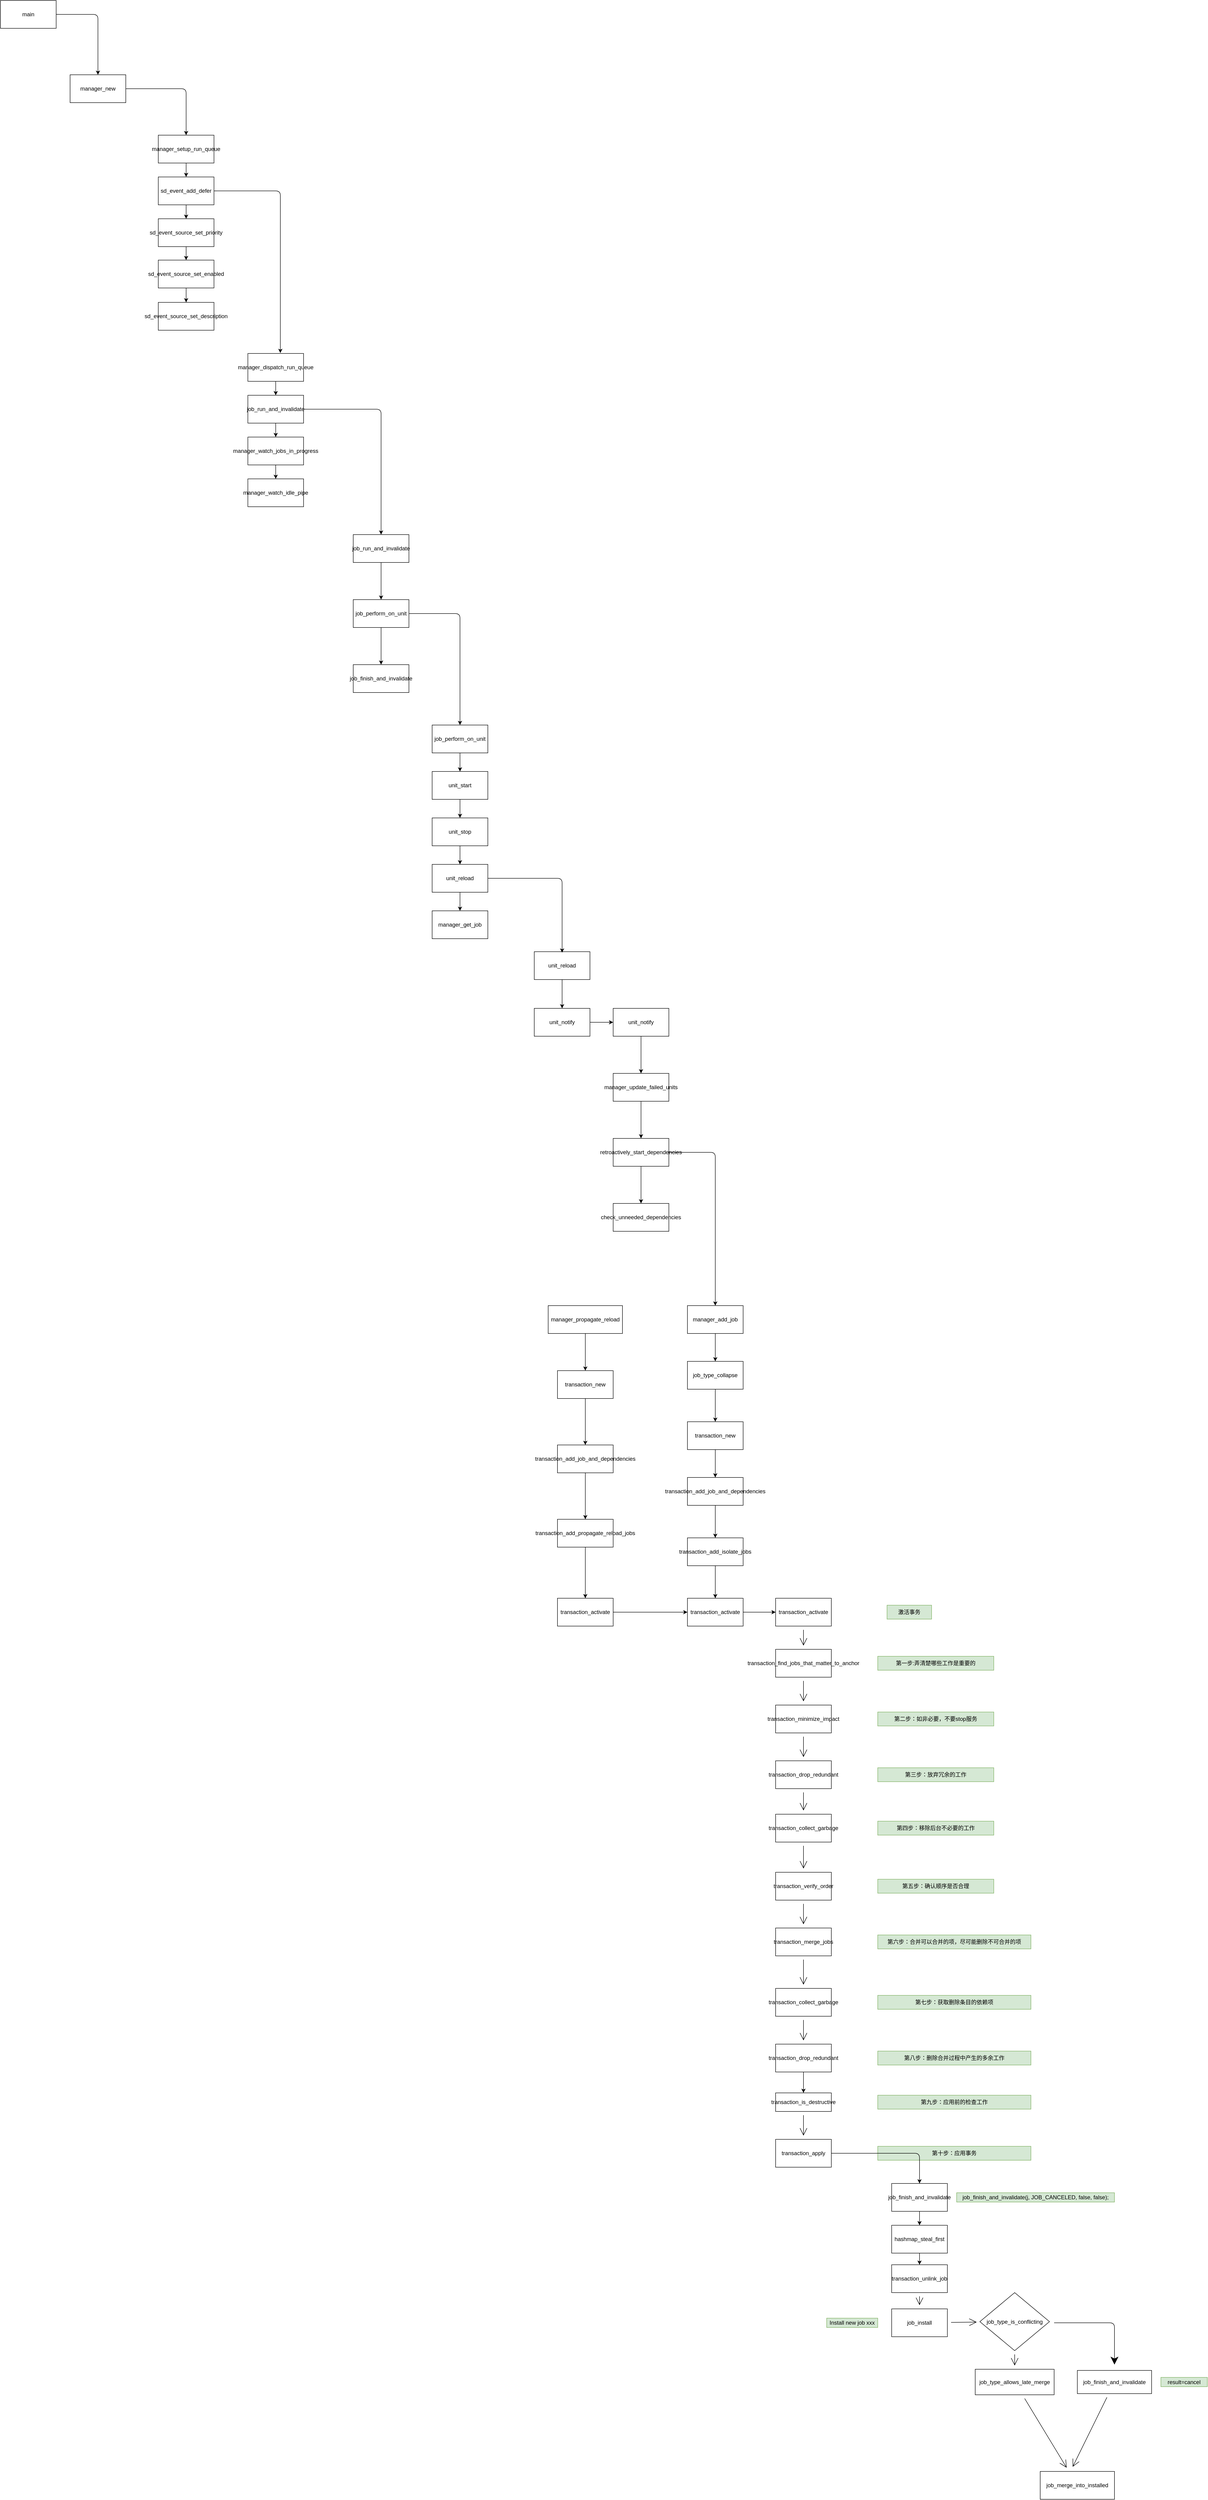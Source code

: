 <mxfile version="15.3.7" type="github">
  <diagram id="u3J0nEyR9mmcrC3utVfK" name="Page-1">
    <mxGraphModel dx="2496" dy="6539" grid="1" gridSize="10" guides="1" tooltips="1" connect="1" arrows="1" fold="1" page="1" pageScale="1" pageWidth="827" pageHeight="1169" math="0" shadow="0">
      <root>
        <mxCell id="0" />
        <mxCell id="1" parent="0" />
        <mxCell id="wi47tMksFWpCLcdsidNM-3" value="" style="edgeStyle=none;curved=1;rounded=0;orthogonalLoop=1;jettySize=auto;html=1;endArrow=open;startSize=14;endSize=14;sourcePerimeterSpacing=8;targetPerimeterSpacing=8;" parent="1" source="wi47tMksFWpCLcdsidNM-1" target="wi47tMksFWpCLcdsidNM-2" edge="1">
          <mxGeometry relative="1" as="geometry" />
        </mxCell>
        <mxCell id="wi47tMksFWpCLcdsidNM-1" value="job_install" style="rounded=0;whiteSpace=wrap;html=1;hachureGap=4;pointerEvents=0;" parent="1" vertex="1">
          <mxGeometry x="440" y="-30" width="120" height="60" as="geometry" />
        </mxCell>
        <mxCell id="wi47tMksFWpCLcdsidNM-39" value="" style="edgeStyle=none;curved=1;rounded=0;orthogonalLoop=1;jettySize=auto;html=1;endArrow=open;startSize=14;endSize=14;sourcePerimeterSpacing=8;targetPerimeterSpacing=8;" parent="1" source="wi47tMksFWpCLcdsidNM-2" target="wi47tMksFWpCLcdsidNM-4" edge="1">
          <mxGeometry relative="1" as="geometry" />
        </mxCell>
        <mxCell id="wi47tMksFWpCLcdsidNM-2" value="job_type_is_conflicting" style="rhombus;whiteSpace=wrap;html=1;rounded=0;hachureGap=4;" parent="1" vertex="1">
          <mxGeometry x="630" y="-65" width="150" height="125" as="geometry" />
        </mxCell>
        <mxCell id="wi47tMksFWpCLcdsidNM-9" value="" style="edgeStyle=none;curved=1;rounded=0;orthogonalLoop=1;jettySize=auto;html=1;endArrow=open;startSize=14;endSize=14;sourcePerimeterSpacing=8;targetPerimeterSpacing=8;" parent="1" source="wi47tMksFWpCLcdsidNM-4" target="wi47tMksFWpCLcdsidNM-8" edge="1">
          <mxGeometry relative="1" as="geometry" />
        </mxCell>
        <mxCell id="wi47tMksFWpCLcdsidNM-4" value="job_type_allows_late_merge" style="whiteSpace=wrap;html=1;rounded=0;hachureGap=4;" parent="1" vertex="1">
          <mxGeometry x="620" y="100" width="170" height="55" as="geometry" />
        </mxCell>
        <mxCell id="wi47tMksFWpCLcdsidNM-42" value="" style="edgeStyle=none;curved=1;rounded=0;orthogonalLoop=1;jettySize=auto;html=1;endArrow=open;startSize=14;endSize=14;sourcePerimeterSpacing=8;targetPerimeterSpacing=8;" parent="1" source="wi47tMksFWpCLcdsidNM-6" edge="1">
          <mxGeometry relative="1" as="geometry">
            <mxPoint x="830" y="310" as="targetPoint" />
          </mxGeometry>
        </mxCell>
        <mxCell id="wi47tMksFWpCLcdsidNM-6" value="&lt;span&gt;job_finish_and_invalidate&lt;/span&gt;" style="whiteSpace=wrap;html=1;rounded=0;hachureGap=4;" parent="1" vertex="1">
          <mxGeometry x="840" y="102.5" width="160" height="50" as="geometry" />
        </mxCell>
        <mxCell id="wi47tMksFWpCLcdsidNM-8" value="job_merge_into_installed" style="whiteSpace=wrap;html=1;rounded=0;hachureGap=4;" parent="1" vertex="1">
          <mxGeometry x="760" y="320" width="160" height="60" as="geometry" />
        </mxCell>
        <mxCell id="wi47tMksFWpCLcdsidNM-10" value="transaction_apply" style="rounded=0;whiteSpace=wrap;html=1;hachureGap=4;pointerEvents=0;" parent="1" vertex="1">
          <mxGeometry x="190" y="-395" width="120" height="60" as="geometry" />
        </mxCell>
        <mxCell id="J5rxAUDVZvESirjsQdw8-9" value="" style="edgeStyle=orthogonalEdgeStyle;rounded=0;orthogonalLoop=1;jettySize=auto;html=1;" edge="1" parent="1" source="wi47tMksFWpCLcdsidNM-12" target="wi47tMksFWpCLcdsidNM-14">
          <mxGeometry relative="1" as="geometry" />
        </mxCell>
        <mxCell id="wi47tMksFWpCLcdsidNM-12" value="hashmap_steal_first" style="rounded=0;whiteSpace=wrap;html=1;hachureGap=4;pointerEvents=0;" parent="1" vertex="1">
          <mxGeometry x="440" y="-210" width="120" height="60" as="geometry" />
        </mxCell>
        <mxCell id="wi47tMksFWpCLcdsidNM-16" value="" style="edgeStyle=none;curved=1;rounded=0;orthogonalLoop=1;jettySize=auto;html=1;endArrow=open;startSize=14;endSize=14;sourcePerimeterSpacing=8;targetPerimeterSpacing=8;" parent="1" source="wi47tMksFWpCLcdsidNM-14" target="wi47tMksFWpCLcdsidNM-1" edge="1">
          <mxGeometry relative="1" as="geometry" />
        </mxCell>
        <mxCell id="wi47tMksFWpCLcdsidNM-14" value="transaction_unlink_job" style="rounded=0;whiteSpace=wrap;html=1;hachureGap=4;pointerEvents=0;" parent="1" vertex="1">
          <mxGeometry x="440" y="-125" width="120" height="60" as="geometry" />
        </mxCell>
        <mxCell id="wi47tMksFWpCLcdsidNM-19" value="" style="edgeStyle=none;curved=1;rounded=0;orthogonalLoop=1;jettySize=auto;html=1;endArrow=open;startSize=14;endSize=14;sourcePerimeterSpacing=8;targetPerimeterSpacing=8;" parent="1" source="wi47tMksFWpCLcdsidNM-17" target="wi47tMksFWpCLcdsidNM-18" edge="1">
          <mxGeometry relative="1" as="geometry" />
        </mxCell>
        <mxCell id="wi47tMksFWpCLcdsidNM-17" value="transaction_activate" style="rounded=0;whiteSpace=wrap;html=1;hachureGap=4;pointerEvents=0;" parent="1" vertex="1">
          <mxGeometry x="190" y="-1560" width="120" height="60" as="geometry" />
        </mxCell>
        <mxCell id="wi47tMksFWpCLcdsidNM-21" value="" style="edgeStyle=none;curved=1;rounded=0;orthogonalLoop=1;jettySize=auto;html=1;endArrow=open;startSize=14;endSize=14;sourcePerimeterSpacing=8;targetPerimeterSpacing=8;" parent="1" source="wi47tMksFWpCLcdsidNM-18" target="wi47tMksFWpCLcdsidNM-20" edge="1">
          <mxGeometry relative="1" as="geometry" />
        </mxCell>
        <mxCell id="wi47tMksFWpCLcdsidNM-18" value="transaction_find_jobs_that_matter_to_anchor" style="rounded=0;whiteSpace=wrap;html=1;hachureGap=4;pointerEvents=0;align=center;" parent="1" vertex="1">
          <mxGeometry x="190" y="-1450" width="120" height="60" as="geometry" />
        </mxCell>
        <mxCell id="wi47tMksFWpCLcdsidNM-24" value="" style="edgeStyle=none;curved=1;rounded=0;orthogonalLoop=1;jettySize=auto;html=1;endArrow=open;startSize=14;endSize=14;sourcePerimeterSpacing=8;targetPerimeterSpacing=8;" parent="1" source="wi47tMksFWpCLcdsidNM-20" target="wi47tMksFWpCLcdsidNM-23" edge="1">
          <mxGeometry relative="1" as="geometry" />
        </mxCell>
        <mxCell id="wi47tMksFWpCLcdsidNM-20" value="transaction_minimize_impact" style="rounded=0;whiteSpace=wrap;html=1;hachureGap=4;pointerEvents=0;align=center;" parent="1" vertex="1">
          <mxGeometry x="190" y="-1330" width="120" height="60" as="geometry" />
        </mxCell>
        <mxCell id="wi47tMksFWpCLcdsidNM-26" value="" style="edgeStyle=none;curved=1;rounded=0;orthogonalLoop=1;jettySize=auto;html=1;endArrow=open;startSize=14;endSize=14;sourcePerimeterSpacing=8;targetPerimeterSpacing=8;" parent="1" source="wi47tMksFWpCLcdsidNM-23" target="wi47tMksFWpCLcdsidNM-25" edge="1">
          <mxGeometry relative="1" as="geometry" />
        </mxCell>
        <mxCell id="wi47tMksFWpCLcdsidNM-23" value="transaction_drop_redundant" style="rounded=0;whiteSpace=wrap;html=1;hachureGap=4;pointerEvents=0;align=center;" parent="1" vertex="1">
          <mxGeometry x="190" y="-1210" width="120" height="60" as="geometry" />
        </mxCell>
        <mxCell id="wi47tMksFWpCLcdsidNM-28" value="" style="edgeStyle=none;curved=1;rounded=0;orthogonalLoop=1;jettySize=auto;html=1;endArrow=open;startSize=14;endSize=14;sourcePerimeterSpacing=8;targetPerimeterSpacing=8;" parent="1" source="wi47tMksFWpCLcdsidNM-25" target="wi47tMksFWpCLcdsidNM-27" edge="1">
          <mxGeometry relative="1" as="geometry" />
        </mxCell>
        <mxCell id="wi47tMksFWpCLcdsidNM-25" value="transaction_collect_garbage" style="rounded=0;whiteSpace=wrap;html=1;hachureGap=4;pointerEvents=0;align=center;" parent="1" vertex="1">
          <mxGeometry x="190" y="-1095" width="120" height="60" as="geometry" />
        </mxCell>
        <mxCell id="wi47tMksFWpCLcdsidNM-30" value="" style="edgeStyle=none;curved=1;rounded=0;orthogonalLoop=1;jettySize=auto;html=1;endArrow=open;startSize=14;endSize=14;sourcePerimeterSpacing=8;targetPerimeterSpacing=8;" parent="1" source="wi47tMksFWpCLcdsidNM-27" target="wi47tMksFWpCLcdsidNM-29" edge="1">
          <mxGeometry relative="1" as="geometry" />
        </mxCell>
        <mxCell id="wi47tMksFWpCLcdsidNM-27" value="transaction_verify_order" style="rounded=0;whiteSpace=wrap;html=1;hachureGap=4;pointerEvents=0;align=center;" parent="1" vertex="1">
          <mxGeometry x="190" y="-970" width="120" height="60" as="geometry" />
        </mxCell>
        <mxCell id="wi47tMksFWpCLcdsidNM-32" value="" style="edgeStyle=none;curved=1;rounded=0;orthogonalLoop=1;jettySize=auto;html=1;endArrow=open;startSize=14;endSize=14;sourcePerimeterSpacing=8;targetPerimeterSpacing=8;" parent="1" source="wi47tMksFWpCLcdsidNM-29" target="wi47tMksFWpCLcdsidNM-31" edge="1">
          <mxGeometry relative="1" as="geometry" />
        </mxCell>
        <mxCell id="wi47tMksFWpCLcdsidNM-29" value="transaction_merge_jobs" style="rounded=0;whiteSpace=wrap;html=1;hachureGap=4;pointerEvents=0;align=center;" parent="1" vertex="1">
          <mxGeometry x="190" y="-850" width="120" height="60" as="geometry" />
        </mxCell>
        <mxCell id="wi47tMksFWpCLcdsidNM-34" value="" style="edgeStyle=none;curved=1;rounded=0;orthogonalLoop=1;jettySize=auto;html=1;endArrow=open;startSize=14;endSize=14;sourcePerimeterSpacing=8;targetPerimeterSpacing=8;" parent="1" source="wi47tMksFWpCLcdsidNM-31" target="wi47tMksFWpCLcdsidNM-33" edge="1">
          <mxGeometry relative="1" as="geometry" />
        </mxCell>
        <mxCell id="wi47tMksFWpCLcdsidNM-31" value="transaction_collect_garbage" style="rounded=0;whiteSpace=wrap;html=1;hachureGap=4;pointerEvents=0;align=center;" parent="1" vertex="1">
          <mxGeometry x="190" y="-720" width="120" height="60" as="geometry" />
        </mxCell>
        <mxCell id="J5rxAUDVZvESirjsQdw8-98" value="" style="edgeStyle=orthogonalEdgeStyle;rounded=0;orthogonalLoop=1;jettySize=auto;html=1;" edge="1" parent="1" source="wi47tMksFWpCLcdsidNM-33" target="wi47tMksFWpCLcdsidNM-37">
          <mxGeometry relative="1" as="geometry" />
        </mxCell>
        <mxCell id="wi47tMksFWpCLcdsidNM-33" value="transaction_drop_redundant" style="rounded=0;whiteSpace=wrap;html=1;hachureGap=4;pointerEvents=0;align=center;" parent="1" vertex="1">
          <mxGeometry x="190" y="-600" width="120" height="60" as="geometry" />
        </mxCell>
        <mxCell id="wi47tMksFWpCLcdsidNM-38" value="" style="edgeStyle=none;curved=1;rounded=0;orthogonalLoop=1;jettySize=auto;html=1;endArrow=open;startSize=14;endSize=14;sourcePerimeterSpacing=8;targetPerimeterSpacing=8;" parent="1" source="wi47tMksFWpCLcdsidNM-37" target="wi47tMksFWpCLcdsidNM-10" edge="1">
          <mxGeometry relative="1" as="geometry" />
        </mxCell>
        <mxCell id="wi47tMksFWpCLcdsidNM-37" value="transaction_is_destructive" style="rounded=0;whiteSpace=wrap;html=1;hachureGap=4;pointerEvents=0;align=center;" parent="1" vertex="1">
          <mxGeometry x="190" y="-495" width="120" height="40" as="geometry" />
        </mxCell>
        <mxCell id="wi47tMksFWpCLcdsidNM-43" value="" style="endArrow=classic;html=1;startSize=14;endSize=14;sourcePerimeterSpacing=8;targetPerimeterSpacing=8;" parent="1" edge="1">
          <mxGeometry width="50" height="50" relative="1" as="geometry">
            <mxPoint x="790" as="sourcePoint" />
            <mxPoint x="920" y="90" as="targetPoint" />
            <Array as="points">
              <mxPoint x="920" />
            </Array>
          </mxGeometry>
        </mxCell>
        <mxCell id="J5rxAUDVZvESirjsQdw8-16" value="" style="edgeStyle=orthogonalEdgeStyle;rounded=0;orthogonalLoop=1;jettySize=auto;html=1;" edge="1" parent="1" source="wi47tMksFWpCLcdsidNM-44" target="J5rxAUDVZvESirjsQdw8-15">
          <mxGeometry relative="1" as="geometry" />
        </mxCell>
        <mxCell id="wi47tMksFWpCLcdsidNM-44" value="manager_add_job" style="rounded=0;whiteSpace=wrap;html=1;hachureGap=4;pointerEvents=0;align=center;" parent="1" vertex="1">
          <mxGeometry y="-2190" width="120" height="60" as="geometry" />
        </mxCell>
        <mxCell id="J5rxAUDVZvESirjsQdw8-3" value="result=cancel" style="text;html=1;strokeColor=#82b366;fillColor=#d5e8d4;align=center;verticalAlign=middle;whiteSpace=wrap;rounded=0;" vertex="1" parent="1">
          <mxGeometry x="1020" y="117.5" width="100" height="20" as="geometry" />
        </mxCell>
        <mxCell id="J5rxAUDVZvESirjsQdw8-4" value="Install new job xxx" style="text;html=1;strokeColor=#82b366;fillColor=#d5e8d4;align=center;verticalAlign=middle;whiteSpace=wrap;rounded=0;" vertex="1" parent="1">
          <mxGeometry x="300" y="-10" width="110" height="20" as="geometry" />
        </mxCell>
        <mxCell id="J5rxAUDVZvESirjsQdw8-5" value="job_finish_and_invalidate" style="rounded=0;whiteSpace=wrap;html=1;" vertex="1" parent="1">
          <mxGeometry x="440" y="-300" width="120" height="60" as="geometry" />
        </mxCell>
        <mxCell id="J5rxAUDVZvESirjsQdw8-11" value="" style="endArrow=classic;html=1;entryX=0.5;entryY=0;entryDx=0;entryDy=0;exitX=0.5;exitY=1;exitDx=0;exitDy=0;" edge="1" parent="1" source="J5rxAUDVZvESirjsQdw8-5" target="wi47tMksFWpCLcdsidNM-12">
          <mxGeometry width="50" height="50" relative="1" as="geometry">
            <mxPoint x="340" y="-180" as="sourcePoint" />
            <mxPoint x="390" y="-230" as="targetPoint" />
          </mxGeometry>
        </mxCell>
        <mxCell id="J5rxAUDVZvESirjsQdw8-12" value="job_finish_and_invalidate(j, JOB_CANCELED, false, false);" style="text;html=1;strokeColor=#82b366;fillColor=#d5e8d4;align=center;verticalAlign=middle;whiteSpace=wrap;rounded=0;" vertex="1" parent="1">
          <mxGeometry x="580" y="-280" width="340" height="20" as="geometry" />
        </mxCell>
        <mxCell id="J5rxAUDVZvESirjsQdw8-27" value="" style="edgeStyle=orthogonalEdgeStyle;rounded=0;orthogonalLoop=1;jettySize=auto;html=1;" edge="1" parent="1" source="J5rxAUDVZvESirjsQdw8-14" target="J5rxAUDVZvESirjsQdw8-26">
          <mxGeometry relative="1" as="geometry" />
        </mxCell>
        <mxCell id="J5rxAUDVZvESirjsQdw8-14" value="manager_propagate_reload" style="rounded=0;whiteSpace=wrap;html=1;" vertex="1" parent="1">
          <mxGeometry x="-300" y="-2190" width="160" height="60" as="geometry" />
        </mxCell>
        <mxCell id="J5rxAUDVZvESirjsQdw8-18" value="" style="edgeStyle=orthogonalEdgeStyle;rounded=0;orthogonalLoop=1;jettySize=auto;html=1;" edge="1" parent="1" source="J5rxAUDVZvESirjsQdw8-15" target="J5rxAUDVZvESirjsQdw8-17">
          <mxGeometry relative="1" as="geometry" />
        </mxCell>
        <mxCell id="J5rxAUDVZvESirjsQdw8-15" value="job_type_collapse" style="whiteSpace=wrap;html=1;rounded=0;hachureGap=4;" vertex="1" parent="1">
          <mxGeometry y="-2070" width="120" height="60" as="geometry" />
        </mxCell>
        <mxCell id="J5rxAUDVZvESirjsQdw8-20" value="" style="edgeStyle=orthogonalEdgeStyle;rounded=0;orthogonalLoop=1;jettySize=auto;html=1;" edge="1" parent="1" source="J5rxAUDVZvESirjsQdw8-17" target="J5rxAUDVZvESirjsQdw8-19">
          <mxGeometry relative="1" as="geometry" />
        </mxCell>
        <mxCell id="J5rxAUDVZvESirjsQdw8-17" value="transaction_new" style="whiteSpace=wrap;html=1;rounded=0;hachureGap=4;" vertex="1" parent="1">
          <mxGeometry y="-1940" width="120" height="60" as="geometry" />
        </mxCell>
        <mxCell id="J5rxAUDVZvESirjsQdw8-22" value="" style="edgeStyle=orthogonalEdgeStyle;rounded=0;orthogonalLoop=1;jettySize=auto;html=1;" edge="1" parent="1" source="J5rxAUDVZvESirjsQdw8-19" target="J5rxAUDVZvESirjsQdw8-21">
          <mxGeometry relative="1" as="geometry" />
        </mxCell>
        <mxCell id="J5rxAUDVZvESirjsQdw8-19" value="transaction_add_job_and_dependencies" style="whiteSpace=wrap;html=1;rounded=0;hachureGap=4;" vertex="1" parent="1">
          <mxGeometry y="-1820" width="120" height="60" as="geometry" />
        </mxCell>
        <mxCell id="J5rxAUDVZvESirjsQdw8-24" value="" style="edgeStyle=orthogonalEdgeStyle;rounded=0;orthogonalLoop=1;jettySize=auto;html=1;" edge="1" parent="1" source="J5rxAUDVZvESirjsQdw8-21" target="J5rxAUDVZvESirjsQdw8-23">
          <mxGeometry relative="1" as="geometry" />
        </mxCell>
        <mxCell id="J5rxAUDVZvESirjsQdw8-21" value="transaction_add_isolate_jobs" style="whiteSpace=wrap;html=1;rounded=0;hachureGap=4;" vertex="1" parent="1">
          <mxGeometry y="-1690" width="120" height="60" as="geometry" />
        </mxCell>
        <mxCell id="J5rxAUDVZvESirjsQdw8-25" value="" style="edgeStyle=orthogonalEdgeStyle;rounded=0;orthogonalLoop=1;jettySize=auto;html=1;" edge="1" parent="1" source="J5rxAUDVZvESirjsQdw8-23" target="wi47tMksFWpCLcdsidNM-17">
          <mxGeometry relative="1" as="geometry" />
        </mxCell>
        <mxCell id="J5rxAUDVZvESirjsQdw8-23" value="transaction_activate" style="whiteSpace=wrap;html=1;rounded=0;hachureGap=4;" vertex="1" parent="1">
          <mxGeometry y="-1560" width="120" height="60" as="geometry" />
        </mxCell>
        <mxCell id="J5rxAUDVZvESirjsQdw8-29" value="" style="edgeStyle=orthogonalEdgeStyle;rounded=0;orthogonalLoop=1;jettySize=auto;html=1;" edge="1" parent="1" source="J5rxAUDVZvESirjsQdw8-26" target="J5rxAUDVZvESirjsQdw8-28">
          <mxGeometry relative="1" as="geometry" />
        </mxCell>
        <mxCell id="J5rxAUDVZvESirjsQdw8-26" value="transaction_new" style="whiteSpace=wrap;html=1;rounded=0;" vertex="1" parent="1">
          <mxGeometry x="-280" y="-2050" width="120" height="60" as="geometry" />
        </mxCell>
        <mxCell id="J5rxAUDVZvESirjsQdw8-31" value="" style="edgeStyle=orthogonalEdgeStyle;rounded=0;orthogonalLoop=1;jettySize=auto;html=1;" edge="1" parent="1" source="J5rxAUDVZvESirjsQdw8-28" target="J5rxAUDVZvESirjsQdw8-30">
          <mxGeometry relative="1" as="geometry" />
        </mxCell>
        <mxCell id="J5rxAUDVZvESirjsQdw8-28" value="transaction_add_job_and_dependencies" style="whiteSpace=wrap;html=1;rounded=0;" vertex="1" parent="1">
          <mxGeometry x="-280" y="-1890" width="120" height="60" as="geometry" />
        </mxCell>
        <mxCell id="J5rxAUDVZvESirjsQdw8-33" value="" style="edgeStyle=orthogonalEdgeStyle;rounded=0;orthogonalLoop=1;jettySize=auto;html=1;" edge="1" parent="1" source="J5rxAUDVZvESirjsQdw8-30" target="J5rxAUDVZvESirjsQdw8-32">
          <mxGeometry relative="1" as="geometry" />
        </mxCell>
        <mxCell id="J5rxAUDVZvESirjsQdw8-30" value="transaction_add_propagate_reload_jobs" style="whiteSpace=wrap;html=1;rounded=0;" vertex="1" parent="1">
          <mxGeometry x="-280" y="-1730" width="120" height="60" as="geometry" />
        </mxCell>
        <mxCell id="J5rxAUDVZvESirjsQdw8-32" value="transaction_activate" style="whiteSpace=wrap;html=1;rounded=0;" vertex="1" parent="1">
          <mxGeometry x="-280" y="-1560" width="120" height="60" as="geometry" />
        </mxCell>
        <mxCell id="J5rxAUDVZvESirjsQdw8-34" value="" style="endArrow=classic;html=1;exitX=1;exitY=0.5;exitDx=0;exitDy=0;entryX=0;entryY=0.5;entryDx=0;entryDy=0;" edge="1" parent="1" source="J5rxAUDVZvESirjsQdw8-32" target="J5rxAUDVZvESirjsQdw8-23">
          <mxGeometry width="50" height="50" relative="1" as="geometry">
            <mxPoint x="30" y="-1570" as="sourcePoint" />
            <mxPoint x="80" y="-1620" as="targetPoint" />
          </mxGeometry>
        </mxCell>
        <mxCell id="J5rxAUDVZvESirjsQdw8-37" value="" style="edgeStyle=orthogonalEdgeStyle;rounded=0;orthogonalLoop=1;jettySize=auto;html=1;" edge="1" parent="1" source="J5rxAUDVZvESirjsQdw8-35" target="J5rxAUDVZvESirjsQdw8-36">
          <mxGeometry relative="1" as="geometry" />
        </mxCell>
        <mxCell id="J5rxAUDVZvESirjsQdw8-35" value="unit_notify" style="rounded=0;whiteSpace=wrap;html=1;" vertex="1" parent="1">
          <mxGeometry x="-160" y="-2830" width="120" height="60" as="geometry" />
        </mxCell>
        <mxCell id="J5rxAUDVZvESirjsQdw8-39" value="" style="edgeStyle=orthogonalEdgeStyle;rounded=0;orthogonalLoop=1;jettySize=auto;html=1;" edge="1" parent="1" source="J5rxAUDVZvESirjsQdw8-36" target="J5rxAUDVZvESirjsQdw8-38">
          <mxGeometry relative="1" as="geometry" />
        </mxCell>
        <mxCell id="J5rxAUDVZvESirjsQdw8-36" value="manager_update_failed_units" style="whiteSpace=wrap;html=1;rounded=0;" vertex="1" parent="1">
          <mxGeometry x="-160" y="-2690" width="120" height="60" as="geometry" />
        </mxCell>
        <mxCell id="J5rxAUDVZvESirjsQdw8-41" value="" style="edgeStyle=orthogonalEdgeStyle;rounded=0;orthogonalLoop=1;jettySize=auto;html=1;" edge="1" parent="1" source="J5rxAUDVZvESirjsQdw8-38" target="J5rxAUDVZvESirjsQdw8-40">
          <mxGeometry relative="1" as="geometry" />
        </mxCell>
        <mxCell id="J5rxAUDVZvESirjsQdw8-38" value="retroactively_start_dependencies" style="whiteSpace=wrap;html=1;rounded=0;" vertex="1" parent="1">
          <mxGeometry x="-160" y="-2550" width="120" height="60" as="geometry" />
        </mxCell>
        <mxCell id="J5rxAUDVZvESirjsQdw8-40" value="check_unneeded_dependencies" style="whiteSpace=wrap;html=1;rounded=0;" vertex="1" parent="1">
          <mxGeometry x="-160" y="-2410" width="120" height="60" as="geometry" />
        </mxCell>
        <mxCell id="J5rxAUDVZvESirjsQdw8-42" value="" style="endArrow=classic;html=1;exitX=1;exitY=0.5;exitDx=0;exitDy=0;entryX=0.5;entryY=0;entryDx=0;entryDy=0;" edge="1" parent="1" source="J5rxAUDVZvESirjsQdw8-38" target="wi47tMksFWpCLcdsidNM-44">
          <mxGeometry width="50" height="50" relative="1" as="geometry">
            <mxPoint x="110" y="-2410" as="sourcePoint" />
            <mxPoint x="160" y="-2460" as="targetPoint" />
            <Array as="points">
              <mxPoint x="60" y="-2520" />
            </Array>
          </mxGeometry>
        </mxCell>
        <mxCell id="J5rxAUDVZvESirjsQdw8-45" value="" style="edgeStyle=orthogonalEdgeStyle;rounded=0;orthogonalLoop=1;jettySize=auto;html=1;" edge="1" parent="1" source="J5rxAUDVZvESirjsQdw8-43" target="J5rxAUDVZvESirjsQdw8-44">
          <mxGeometry relative="1" as="geometry" />
        </mxCell>
        <mxCell id="J5rxAUDVZvESirjsQdw8-43" value="unit_reload" style="rounded=0;whiteSpace=wrap;html=1;" vertex="1" parent="1">
          <mxGeometry x="-330" y="-2952" width="120" height="60" as="geometry" />
        </mxCell>
        <mxCell id="J5rxAUDVZvESirjsQdw8-46" value="" style="edgeStyle=orthogonalEdgeStyle;rounded=0;orthogonalLoop=1;jettySize=auto;html=1;" edge="1" parent="1" source="J5rxAUDVZvESirjsQdw8-44" target="J5rxAUDVZvESirjsQdw8-35">
          <mxGeometry relative="1" as="geometry" />
        </mxCell>
        <mxCell id="J5rxAUDVZvESirjsQdw8-44" value="unit_notify" style="whiteSpace=wrap;html=1;rounded=0;" vertex="1" parent="1">
          <mxGeometry x="-330" y="-2830" width="120" height="60" as="geometry" />
        </mxCell>
        <mxCell id="J5rxAUDVZvESirjsQdw8-49" value="" style="edgeStyle=orthogonalEdgeStyle;rounded=0;orthogonalLoop=1;jettySize=auto;html=1;" edge="1" parent="1" source="J5rxAUDVZvESirjsQdw8-47" target="J5rxAUDVZvESirjsQdw8-48">
          <mxGeometry relative="1" as="geometry" />
        </mxCell>
        <mxCell id="J5rxAUDVZvESirjsQdw8-47" value="job_perform_on_unit" style="rounded=0;whiteSpace=wrap;html=1;" vertex="1" parent="1">
          <mxGeometry x="-550" y="-3440" width="120" height="60" as="geometry" />
        </mxCell>
        <mxCell id="J5rxAUDVZvESirjsQdw8-51" value="" style="edgeStyle=orthogonalEdgeStyle;rounded=0;orthogonalLoop=1;jettySize=auto;html=1;" edge="1" parent="1" source="J5rxAUDVZvESirjsQdw8-48" target="J5rxAUDVZvESirjsQdw8-50">
          <mxGeometry relative="1" as="geometry" />
        </mxCell>
        <mxCell id="J5rxAUDVZvESirjsQdw8-48" value="unit_start" style="rounded=0;whiteSpace=wrap;html=1;" vertex="1" parent="1">
          <mxGeometry x="-550" y="-3340" width="120" height="60" as="geometry" />
        </mxCell>
        <mxCell id="J5rxAUDVZvESirjsQdw8-53" value="" style="edgeStyle=orthogonalEdgeStyle;rounded=0;orthogonalLoop=1;jettySize=auto;html=1;" edge="1" parent="1" source="J5rxAUDVZvESirjsQdw8-50" target="J5rxAUDVZvESirjsQdw8-52">
          <mxGeometry relative="1" as="geometry" />
        </mxCell>
        <mxCell id="J5rxAUDVZvESirjsQdw8-50" value="unit_stop" style="whiteSpace=wrap;html=1;rounded=0;" vertex="1" parent="1">
          <mxGeometry x="-550" y="-3240" width="120" height="60" as="geometry" />
        </mxCell>
        <mxCell id="J5rxAUDVZvESirjsQdw8-55" value="" style="edgeStyle=orthogonalEdgeStyle;rounded=0;orthogonalLoop=1;jettySize=auto;html=1;" edge="1" parent="1" source="J5rxAUDVZvESirjsQdw8-52" target="J5rxAUDVZvESirjsQdw8-54">
          <mxGeometry relative="1" as="geometry" />
        </mxCell>
        <mxCell id="J5rxAUDVZvESirjsQdw8-52" value="unit_reload" style="whiteSpace=wrap;html=1;rounded=0;" vertex="1" parent="1">
          <mxGeometry x="-550" y="-3140" width="120" height="60" as="geometry" />
        </mxCell>
        <mxCell id="J5rxAUDVZvESirjsQdw8-54" value="manager_get_job" style="whiteSpace=wrap;html=1;rounded=0;" vertex="1" parent="1">
          <mxGeometry x="-550" y="-3040" width="120" height="60" as="geometry" />
        </mxCell>
        <mxCell id="J5rxAUDVZvESirjsQdw8-56" value="" style="endArrow=classic;html=1;exitX=1;exitY=0.5;exitDx=0;exitDy=0;entryX=0.5;entryY=0.033;entryDx=0;entryDy=0;entryPerimeter=0;" edge="1" parent="1" source="J5rxAUDVZvESirjsQdw8-52" target="J5rxAUDVZvESirjsQdw8-43">
          <mxGeometry width="50" height="50" relative="1" as="geometry">
            <mxPoint x="-500" y="-3100" as="sourcePoint" />
            <mxPoint x="-450" y="-3150" as="targetPoint" />
            <Array as="points">
              <mxPoint x="-270" y="-3110" />
            </Array>
          </mxGeometry>
        </mxCell>
        <mxCell id="J5rxAUDVZvESirjsQdw8-59" value="" style="edgeStyle=orthogonalEdgeStyle;rounded=0;orthogonalLoop=1;jettySize=auto;html=1;" edge="1" parent="1" source="J5rxAUDVZvESirjsQdw8-57" target="J5rxAUDVZvESirjsQdw8-58">
          <mxGeometry relative="1" as="geometry" />
        </mxCell>
        <mxCell id="J5rxAUDVZvESirjsQdw8-57" value="job_run_and_invalidate" style="rounded=0;whiteSpace=wrap;html=1;" vertex="1" parent="1">
          <mxGeometry x="-720" y="-3850" width="120" height="60" as="geometry" />
        </mxCell>
        <mxCell id="J5rxAUDVZvESirjsQdw8-61" value="" style="edgeStyle=orthogonalEdgeStyle;rounded=0;orthogonalLoop=1;jettySize=auto;html=1;" edge="1" parent="1" source="J5rxAUDVZvESirjsQdw8-58" target="J5rxAUDVZvESirjsQdw8-60">
          <mxGeometry relative="1" as="geometry" />
        </mxCell>
        <mxCell id="J5rxAUDVZvESirjsQdw8-58" value="job_perform_on_unit" style="whiteSpace=wrap;html=1;rounded=0;" vertex="1" parent="1">
          <mxGeometry x="-720" y="-3710" width="120" height="60" as="geometry" />
        </mxCell>
        <mxCell id="J5rxAUDVZvESirjsQdw8-60" value="job_finish_and_invalidate" style="whiteSpace=wrap;html=1;rounded=0;" vertex="1" parent="1">
          <mxGeometry x="-720" y="-3570" width="120" height="60" as="geometry" />
        </mxCell>
        <mxCell id="J5rxAUDVZvESirjsQdw8-62" value="" style="endArrow=classic;html=1;exitX=1;exitY=0.5;exitDx=0;exitDy=0;entryX=0.5;entryY=0;entryDx=0;entryDy=0;" edge="1" parent="1" source="J5rxAUDVZvESirjsQdw8-58" target="J5rxAUDVZvESirjsQdw8-47">
          <mxGeometry width="50" height="50" relative="1" as="geometry">
            <mxPoint x="-510" y="-3680" as="sourcePoint" />
            <mxPoint x="-460" y="-3730" as="targetPoint" />
            <Array as="points">
              <mxPoint x="-490" y="-3680" />
            </Array>
          </mxGeometry>
        </mxCell>
        <mxCell id="J5rxAUDVZvESirjsQdw8-66" value="" style="edgeStyle=orthogonalEdgeStyle;rounded=0;orthogonalLoop=1;jettySize=auto;html=1;" edge="1" parent="1" source="J5rxAUDVZvESirjsQdw8-64" target="J5rxAUDVZvESirjsQdw8-65">
          <mxGeometry relative="1" as="geometry" />
        </mxCell>
        <mxCell id="J5rxAUDVZvESirjsQdw8-64" value="manager_dispatch_run_queue" style="rounded=0;whiteSpace=wrap;html=1;" vertex="1" parent="1">
          <mxGeometry x="-947" y="-4240" width="120" height="60" as="geometry" />
        </mxCell>
        <mxCell id="J5rxAUDVZvESirjsQdw8-68" value="" style="edgeStyle=orthogonalEdgeStyle;rounded=0;orthogonalLoop=1;jettySize=auto;html=1;" edge="1" parent="1" source="J5rxAUDVZvESirjsQdw8-65" target="J5rxAUDVZvESirjsQdw8-67">
          <mxGeometry relative="1" as="geometry" />
        </mxCell>
        <mxCell id="J5rxAUDVZvESirjsQdw8-65" value="job_run_and_invalidate" style="whiteSpace=wrap;html=1;rounded=0;" vertex="1" parent="1">
          <mxGeometry x="-947" y="-4150" width="120" height="60" as="geometry" />
        </mxCell>
        <mxCell id="J5rxAUDVZvESirjsQdw8-70" value="" style="edgeStyle=orthogonalEdgeStyle;rounded=0;orthogonalLoop=1;jettySize=auto;html=1;" edge="1" parent="1" source="J5rxAUDVZvESirjsQdw8-67" target="J5rxAUDVZvESirjsQdw8-69">
          <mxGeometry relative="1" as="geometry" />
        </mxCell>
        <mxCell id="J5rxAUDVZvESirjsQdw8-67" value="manager_watch_jobs_in_progress" style="whiteSpace=wrap;html=1;rounded=0;" vertex="1" parent="1">
          <mxGeometry x="-947" y="-4060" width="120" height="60" as="geometry" />
        </mxCell>
        <mxCell id="J5rxAUDVZvESirjsQdw8-69" value="manager_watch_idle_pipe" style="whiteSpace=wrap;html=1;rounded=0;" vertex="1" parent="1">
          <mxGeometry x="-947" y="-3970" width="120" height="60" as="geometry" />
        </mxCell>
        <mxCell id="J5rxAUDVZvESirjsQdw8-71" value="" style="endArrow=classic;html=1;exitX=1;exitY=0.5;exitDx=0;exitDy=0;entryX=0.5;entryY=0;entryDx=0;entryDy=0;" edge="1" parent="1" source="J5rxAUDVZvESirjsQdw8-65" target="J5rxAUDVZvESirjsQdw8-57">
          <mxGeometry width="50" height="50" relative="1" as="geometry">
            <mxPoint x="-790" y="-4000" as="sourcePoint" />
            <mxPoint x="-740" y="-4050" as="targetPoint" />
            <Array as="points">
              <mxPoint x="-660" y="-4120" />
            </Array>
          </mxGeometry>
        </mxCell>
        <mxCell id="J5rxAUDVZvESirjsQdw8-74" value="" style="edgeStyle=orthogonalEdgeStyle;rounded=0;orthogonalLoop=1;jettySize=auto;html=1;" edge="1" parent="1" source="J5rxAUDVZvESirjsQdw8-72" target="J5rxAUDVZvESirjsQdw8-73">
          <mxGeometry relative="1" as="geometry" />
        </mxCell>
        <mxCell id="J5rxAUDVZvESirjsQdw8-72" value="manager_setup_run_queue" style="rounded=0;whiteSpace=wrap;html=1;" vertex="1" parent="1">
          <mxGeometry x="-1140" y="-4710" width="120" height="60" as="geometry" />
        </mxCell>
        <mxCell id="J5rxAUDVZvESirjsQdw8-78" value="" style="edgeStyle=orthogonalEdgeStyle;rounded=0;orthogonalLoop=1;jettySize=auto;html=1;" edge="1" parent="1" source="J5rxAUDVZvESirjsQdw8-73" target="J5rxAUDVZvESirjsQdw8-77">
          <mxGeometry relative="1" as="geometry" />
        </mxCell>
        <mxCell id="J5rxAUDVZvESirjsQdw8-73" value="sd_event_add_defer" style="whiteSpace=wrap;html=1;rounded=0;" vertex="1" parent="1">
          <mxGeometry x="-1140" y="-4620" width="120" height="60" as="geometry" />
        </mxCell>
        <mxCell id="J5rxAUDVZvESirjsQdw8-80" value="" style="edgeStyle=orthogonalEdgeStyle;rounded=0;orthogonalLoop=1;jettySize=auto;html=1;" edge="1" parent="1" source="J5rxAUDVZvESirjsQdw8-77" target="J5rxAUDVZvESirjsQdw8-79">
          <mxGeometry relative="1" as="geometry" />
        </mxCell>
        <mxCell id="J5rxAUDVZvESirjsQdw8-77" value="sd_event_source_set_priority" style="whiteSpace=wrap;html=1;rounded=0;" vertex="1" parent="1">
          <mxGeometry x="-1140" y="-4530" width="120" height="60" as="geometry" />
        </mxCell>
        <mxCell id="J5rxAUDVZvESirjsQdw8-82" value="" style="edgeStyle=orthogonalEdgeStyle;rounded=0;orthogonalLoop=1;jettySize=auto;html=1;" edge="1" parent="1" source="J5rxAUDVZvESirjsQdw8-79" target="J5rxAUDVZvESirjsQdw8-81">
          <mxGeometry relative="1" as="geometry" />
        </mxCell>
        <mxCell id="J5rxAUDVZvESirjsQdw8-79" value="sd_event_source_set_enabled" style="whiteSpace=wrap;html=1;rounded=0;" vertex="1" parent="1">
          <mxGeometry x="-1140" y="-4441" width="120" height="60" as="geometry" />
        </mxCell>
        <mxCell id="J5rxAUDVZvESirjsQdw8-81" value="sd_event_source_set_description" style="whiteSpace=wrap;html=1;rounded=0;" vertex="1" parent="1">
          <mxGeometry x="-1140" y="-4350" width="120" height="60" as="geometry" />
        </mxCell>
        <mxCell id="J5rxAUDVZvESirjsQdw8-83" value="" style="endArrow=classic;html=1;entryX=0.583;entryY=-0.017;entryDx=0;entryDy=0;entryPerimeter=0;exitX=1;exitY=0.5;exitDx=0;exitDy=0;" edge="1" parent="1" source="J5rxAUDVZvESirjsQdw8-73" target="J5rxAUDVZvESirjsQdw8-64">
          <mxGeometry width="50" height="50" relative="1" as="geometry">
            <mxPoint x="-940" y="-4430" as="sourcePoint" />
            <mxPoint x="-890" y="-4480" as="targetPoint" />
            <Array as="points">
              <mxPoint x="-877" y="-4590" />
            </Array>
          </mxGeometry>
        </mxCell>
        <mxCell id="J5rxAUDVZvESirjsQdw8-84" value="manager_new" style="rounded=0;whiteSpace=wrap;html=1;" vertex="1" parent="1">
          <mxGeometry x="-1330" y="-4840" width="120" height="60" as="geometry" />
        </mxCell>
        <mxCell id="J5rxAUDVZvESirjsQdw8-85" value="" style="endArrow=classic;html=1;entryX=0.5;entryY=0;entryDx=0;entryDy=0;exitX=1;exitY=0.5;exitDx=0;exitDy=0;" edge="1" parent="1" source="J5rxAUDVZvESirjsQdw8-84" target="J5rxAUDVZvESirjsQdw8-72">
          <mxGeometry width="50" height="50" relative="1" as="geometry">
            <mxPoint x="-1280" y="-4750" as="sourcePoint" />
            <mxPoint x="-1230" y="-4800" as="targetPoint" />
            <Array as="points">
              <mxPoint x="-1080" y="-4810" />
            </Array>
          </mxGeometry>
        </mxCell>
        <mxCell id="J5rxAUDVZvESirjsQdw8-86" value="main" style="rounded=0;whiteSpace=wrap;html=1;" vertex="1" parent="1">
          <mxGeometry x="-1480" y="-5000" width="120" height="60" as="geometry" />
        </mxCell>
        <mxCell id="J5rxAUDVZvESirjsQdw8-87" value="" style="endArrow=classic;html=1;exitX=1;exitY=0.5;exitDx=0;exitDy=0;entryX=0.5;entryY=0;entryDx=0;entryDy=0;" edge="1" parent="1" source="J5rxAUDVZvESirjsQdw8-86" target="J5rxAUDVZvESirjsQdw8-84">
          <mxGeometry width="50" height="50" relative="1" as="geometry">
            <mxPoint x="-1280" y="-4860" as="sourcePoint" />
            <mxPoint x="-1230" y="-4910" as="targetPoint" />
            <Array as="points">
              <mxPoint x="-1270" y="-4970" />
            </Array>
          </mxGeometry>
        </mxCell>
        <mxCell id="J5rxAUDVZvESirjsQdw8-88" value="激活事务" style="text;html=1;strokeColor=#82b366;fillColor=#d5e8d4;align=center;verticalAlign=middle;whiteSpace=wrap;rounded=0;" vertex="1" parent="1">
          <mxGeometry x="430" y="-1545" width="96" height="30" as="geometry" />
        </mxCell>
        <mxCell id="J5rxAUDVZvESirjsQdw8-89" value="第一步:弄清楚哪些工作是重要的" style="text;html=1;strokeColor=#82b366;fillColor=#d5e8d4;align=center;verticalAlign=middle;whiteSpace=wrap;rounded=0;" vertex="1" parent="1">
          <mxGeometry x="410" y="-1435" width="250" height="30" as="geometry" />
        </mxCell>
        <mxCell id="J5rxAUDVZvESirjsQdw8-90" value="第二步：如非必要，不要stop服务" style="text;html=1;strokeColor=#82b366;fillColor=#d5e8d4;align=center;verticalAlign=middle;whiteSpace=wrap;rounded=0;" vertex="1" parent="1">
          <mxGeometry x="410" y="-1315" width="250" height="30" as="geometry" />
        </mxCell>
        <mxCell id="J5rxAUDVZvESirjsQdw8-91" value="第三步：放弃冗余的工作" style="text;html=1;strokeColor=#82b366;fillColor=#d5e8d4;align=center;verticalAlign=middle;whiteSpace=wrap;rounded=0;" vertex="1" parent="1">
          <mxGeometry x="410" y="-1195" width="250" height="30" as="geometry" />
        </mxCell>
        <mxCell id="J5rxAUDVZvESirjsQdw8-92" value="第四步：移除后台不必要的工作" style="text;html=1;strokeColor=#82b366;fillColor=#d5e8d4;align=center;verticalAlign=middle;whiteSpace=wrap;rounded=0;" vertex="1" parent="1">
          <mxGeometry x="410" y="-1080" width="250" height="30" as="geometry" />
        </mxCell>
        <mxCell id="J5rxAUDVZvESirjsQdw8-93" value="第五步：确认顺序是否合理" style="text;html=1;strokeColor=#82b366;fillColor=#d5e8d4;align=center;verticalAlign=middle;whiteSpace=wrap;rounded=0;" vertex="1" parent="1">
          <mxGeometry x="410" y="-955" width="250" height="30" as="geometry" />
        </mxCell>
        <mxCell id="J5rxAUDVZvESirjsQdw8-94" value="第六步：合并可以合并的项，尽可能删除不可合并的项" style="text;html=1;strokeColor=#82b366;fillColor=#d5e8d4;align=center;verticalAlign=middle;whiteSpace=wrap;rounded=0;" vertex="1" parent="1">
          <mxGeometry x="410" y="-835" width="330" height="30" as="geometry" />
        </mxCell>
        <mxCell id="J5rxAUDVZvESirjsQdw8-95" value="第七步：获取删除条目的依赖项" style="text;html=1;strokeColor=#82b366;fillColor=#d5e8d4;align=center;verticalAlign=middle;whiteSpace=wrap;rounded=0;" vertex="1" parent="1">
          <mxGeometry x="410" y="-705" width="330" height="30" as="geometry" />
        </mxCell>
        <mxCell id="J5rxAUDVZvESirjsQdw8-96" value="第八步：删除合并过程中产生的多余工作" style="text;html=1;strokeColor=#82b366;fillColor=#d5e8d4;align=center;verticalAlign=middle;whiteSpace=wrap;rounded=0;" vertex="1" parent="1">
          <mxGeometry x="410" y="-585" width="330" height="30" as="geometry" />
        </mxCell>
        <mxCell id="J5rxAUDVZvESirjsQdw8-97" value="第九步：应用前的检查工作" style="text;html=1;strokeColor=#82b366;fillColor=#d5e8d4;align=center;verticalAlign=middle;whiteSpace=wrap;rounded=0;" vertex="1" parent="1">
          <mxGeometry x="410" y="-490" width="330" height="30" as="geometry" />
        </mxCell>
        <mxCell id="J5rxAUDVZvESirjsQdw8-100" value="第十步：应用事务" style="text;html=1;strokeColor=#82b366;fillColor=#d5e8d4;align=center;verticalAlign=middle;whiteSpace=wrap;rounded=0;" vertex="1" parent="1">
          <mxGeometry x="410" y="-380" width="330" height="30" as="geometry" />
        </mxCell>
        <mxCell id="J5rxAUDVZvESirjsQdw8-102" value="" style="endArrow=classic;html=1;exitX=1;exitY=0.5;exitDx=0;exitDy=0;" edge="1" parent="1" source="wi47tMksFWpCLcdsidNM-10">
          <mxGeometry width="50" height="50" relative="1" as="geometry">
            <mxPoint x="360" y="-300" as="sourcePoint" />
            <mxPoint x="500" y="-300" as="targetPoint" />
            <Array as="points">
              <mxPoint x="500" y="-365" />
            </Array>
          </mxGeometry>
        </mxCell>
      </root>
    </mxGraphModel>
  </diagram>
</mxfile>
